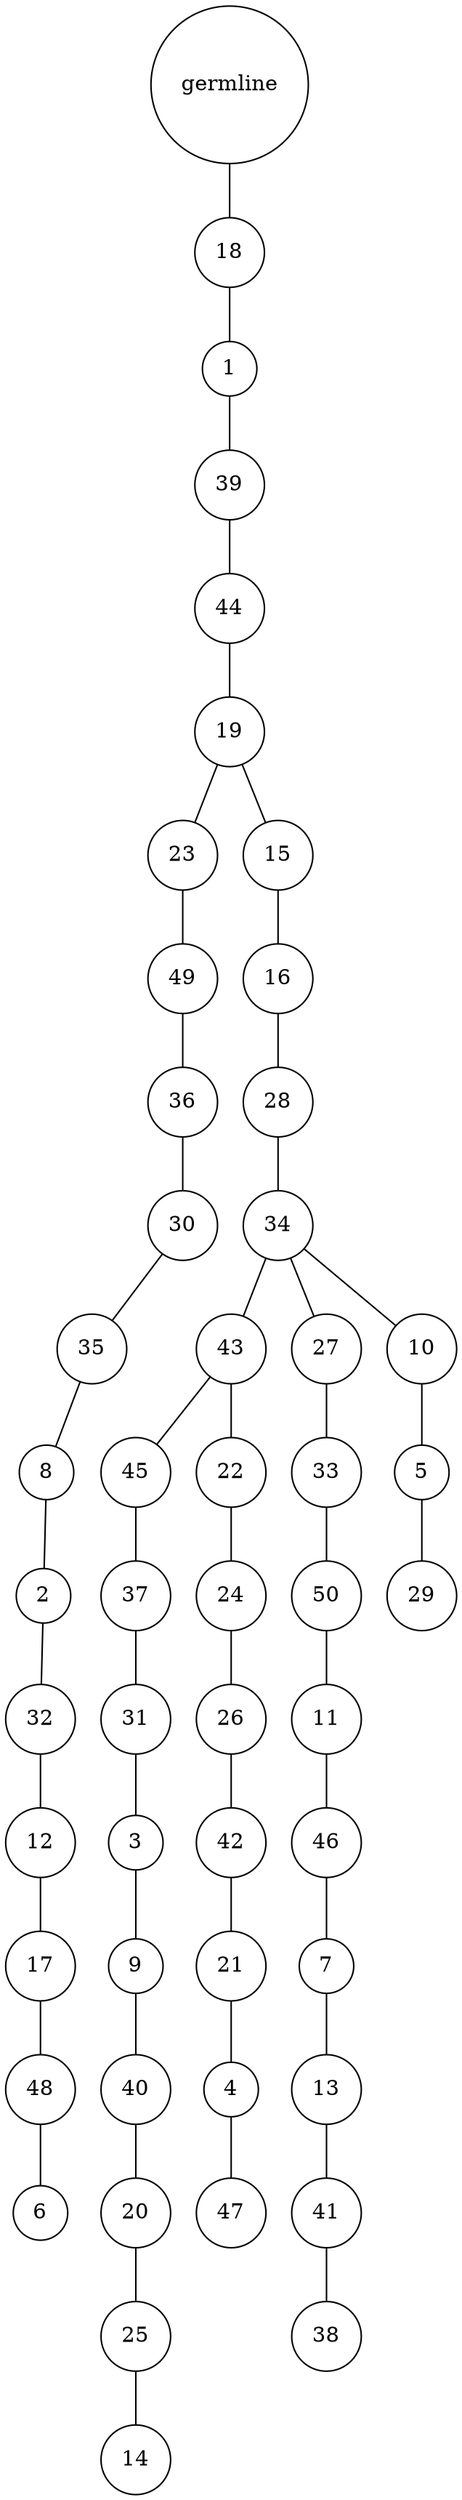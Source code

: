 graph {
	rankdir=UD;
	splines=line;
	node [shape=circle]
	"0x7f3e0d54ac40" [label="germline"];
	"0x7f3e0d54ac70" [label="18"];
	"0x7f3e0d54ac40" -- "0x7f3e0d54ac70" ;
	"0x7f3e0d54aca0" [label="1"];
	"0x7f3e0d54ac70" -- "0x7f3e0d54aca0" ;
	"0x7f3e0d54acd0" [label="39"];
	"0x7f3e0d54aca0" -- "0x7f3e0d54acd0" ;
	"0x7f3e0d54ad00" [label="44"];
	"0x7f3e0d54acd0" -- "0x7f3e0d54ad00" ;
	"0x7f3e0d54ad30" [label="19"];
	"0x7f3e0d54ad00" -- "0x7f3e0d54ad30" ;
	"0x7f3e0d54ad60" [label="23"];
	"0x7f3e0d54ad30" -- "0x7f3e0d54ad60" ;
	"0x7f3e0d54ad90" [label="49"];
	"0x7f3e0d54ad60" -- "0x7f3e0d54ad90" ;
	"0x7f3e0d54adc0" [label="36"];
	"0x7f3e0d54ad90" -- "0x7f3e0d54adc0" ;
	"0x7f3e0d54adf0" [label="30"];
	"0x7f3e0d54adc0" -- "0x7f3e0d54adf0" ;
	"0x7f3e0d54ae20" [label="35"];
	"0x7f3e0d54adf0" -- "0x7f3e0d54ae20" ;
	"0x7f3e0d54ae50" [label="8"];
	"0x7f3e0d54ae20" -- "0x7f3e0d54ae50" ;
	"0x7f3e0d54ae80" [label="2"];
	"0x7f3e0d54ae50" -- "0x7f3e0d54ae80" ;
	"0x7f3e0d54aeb0" [label="32"];
	"0x7f3e0d54ae80" -- "0x7f3e0d54aeb0" ;
	"0x7f3e0d54aee0" [label="12"];
	"0x7f3e0d54aeb0" -- "0x7f3e0d54aee0" ;
	"0x7f3e0d54af10" [label="17"];
	"0x7f3e0d54aee0" -- "0x7f3e0d54af10" ;
	"0x7f3e0d54af40" [label="48"];
	"0x7f3e0d54af10" -- "0x7f3e0d54af40" ;
	"0x7f3e0d54af70" [label="6"];
	"0x7f3e0d54af40" -- "0x7f3e0d54af70" ;
	"0x7f3e0d54afa0" [label="15"];
	"0x7f3e0d54ad30" -- "0x7f3e0d54afa0" ;
	"0x7f3e0d54afd0" [label="16"];
	"0x7f3e0d54afa0" -- "0x7f3e0d54afd0" ;
	"0x7f3e0d558040" [label="28"];
	"0x7f3e0d54afd0" -- "0x7f3e0d558040" ;
	"0x7f3e0d558070" [label="34"];
	"0x7f3e0d558040" -- "0x7f3e0d558070" ;
	"0x7f3e0d5580a0" [label="43"];
	"0x7f3e0d558070" -- "0x7f3e0d5580a0" ;
	"0x7f3e0d5580d0" [label="45"];
	"0x7f3e0d5580a0" -- "0x7f3e0d5580d0" ;
	"0x7f3e0d558100" [label="37"];
	"0x7f3e0d5580d0" -- "0x7f3e0d558100" ;
	"0x7f3e0d558130" [label="31"];
	"0x7f3e0d558100" -- "0x7f3e0d558130" ;
	"0x7f3e0d558160" [label="3"];
	"0x7f3e0d558130" -- "0x7f3e0d558160" ;
	"0x7f3e0d558190" [label="9"];
	"0x7f3e0d558160" -- "0x7f3e0d558190" ;
	"0x7f3e0d5581c0" [label="40"];
	"0x7f3e0d558190" -- "0x7f3e0d5581c0" ;
	"0x7f3e0d5581f0" [label="20"];
	"0x7f3e0d5581c0" -- "0x7f3e0d5581f0" ;
	"0x7f3e0d558220" [label="25"];
	"0x7f3e0d5581f0" -- "0x7f3e0d558220" ;
	"0x7f3e0d558250" [label="14"];
	"0x7f3e0d558220" -- "0x7f3e0d558250" ;
	"0x7f3e0d558280" [label="22"];
	"0x7f3e0d5580a0" -- "0x7f3e0d558280" ;
	"0x7f3e0d5582b0" [label="24"];
	"0x7f3e0d558280" -- "0x7f3e0d5582b0" ;
	"0x7f3e0d5582e0" [label="26"];
	"0x7f3e0d5582b0" -- "0x7f3e0d5582e0" ;
	"0x7f3e0d558310" [label="42"];
	"0x7f3e0d5582e0" -- "0x7f3e0d558310" ;
	"0x7f3e0d558340" [label="21"];
	"0x7f3e0d558310" -- "0x7f3e0d558340" ;
	"0x7f3e0d558370" [label="4"];
	"0x7f3e0d558340" -- "0x7f3e0d558370" ;
	"0x7f3e0d5583a0" [label="47"];
	"0x7f3e0d558370" -- "0x7f3e0d5583a0" ;
	"0x7f3e0d5583d0" [label="27"];
	"0x7f3e0d558070" -- "0x7f3e0d5583d0" ;
	"0x7f3e0d558400" [label="33"];
	"0x7f3e0d5583d0" -- "0x7f3e0d558400" ;
	"0x7f3e0d558430" [label="50"];
	"0x7f3e0d558400" -- "0x7f3e0d558430" ;
	"0x7f3e0d558460" [label="11"];
	"0x7f3e0d558430" -- "0x7f3e0d558460" ;
	"0x7f3e0d558490" [label="46"];
	"0x7f3e0d558460" -- "0x7f3e0d558490" ;
	"0x7f3e0d5584c0" [label="7"];
	"0x7f3e0d558490" -- "0x7f3e0d5584c0" ;
	"0x7f3e0d5584f0" [label="13"];
	"0x7f3e0d5584c0" -- "0x7f3e0d5584f0" ;
	"0x7f3e0d558520" [label="41"];
	"0x7f3e0d5584f0" -- "0x7f3e0d558520" ;
	"0x7f3e0d558550" [label="38"];
	"0x7f3e0d558520" -- "0x7f3e0d558550" ;
	"0x7f3e0d558580" [label="10"];
	"0x7f3e0d558070" -- "0x7f3e0d558580" ;
	"0x7f3e0d5585b0" [label="5"];
	"0x7f3e0d558580" -- "0x7f3e0d5585b0" ;
	"0x7f3e0d5585e0" [label="29"];
	"0x7f3e0d5585b0" -- "0x7f3e0d5585e0" ;
}
